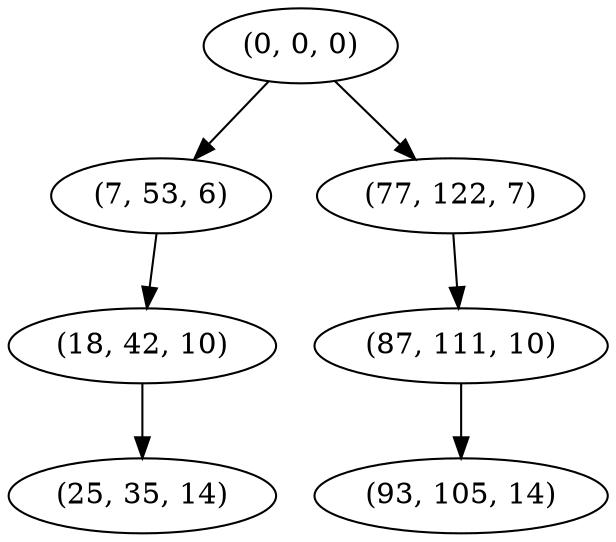 digraph tree {
    "(0, 0, 0)";
    "(7, 53, 6)";
    "(18, 42, 10)";
    "(25, 35, 14)";
    "(77, 122, 7)";
    "(87, 111, 10)";
    "(93, 105, 14)";
    "(0, 0, 0)" -> "(7, 53, 6)";
    "(0, 0, 0)" -> "(77, 122, 7)";
    "(7, 53, 6)" -> "(18, 42, 10)";
    "(18, 42, 10)" -> "(25, 35, 14)";
    "(77, 122, 7)" -> "(87, 111, 10)";
    "(87, 111, 10)" -> "(93, 105, 14)";
}
